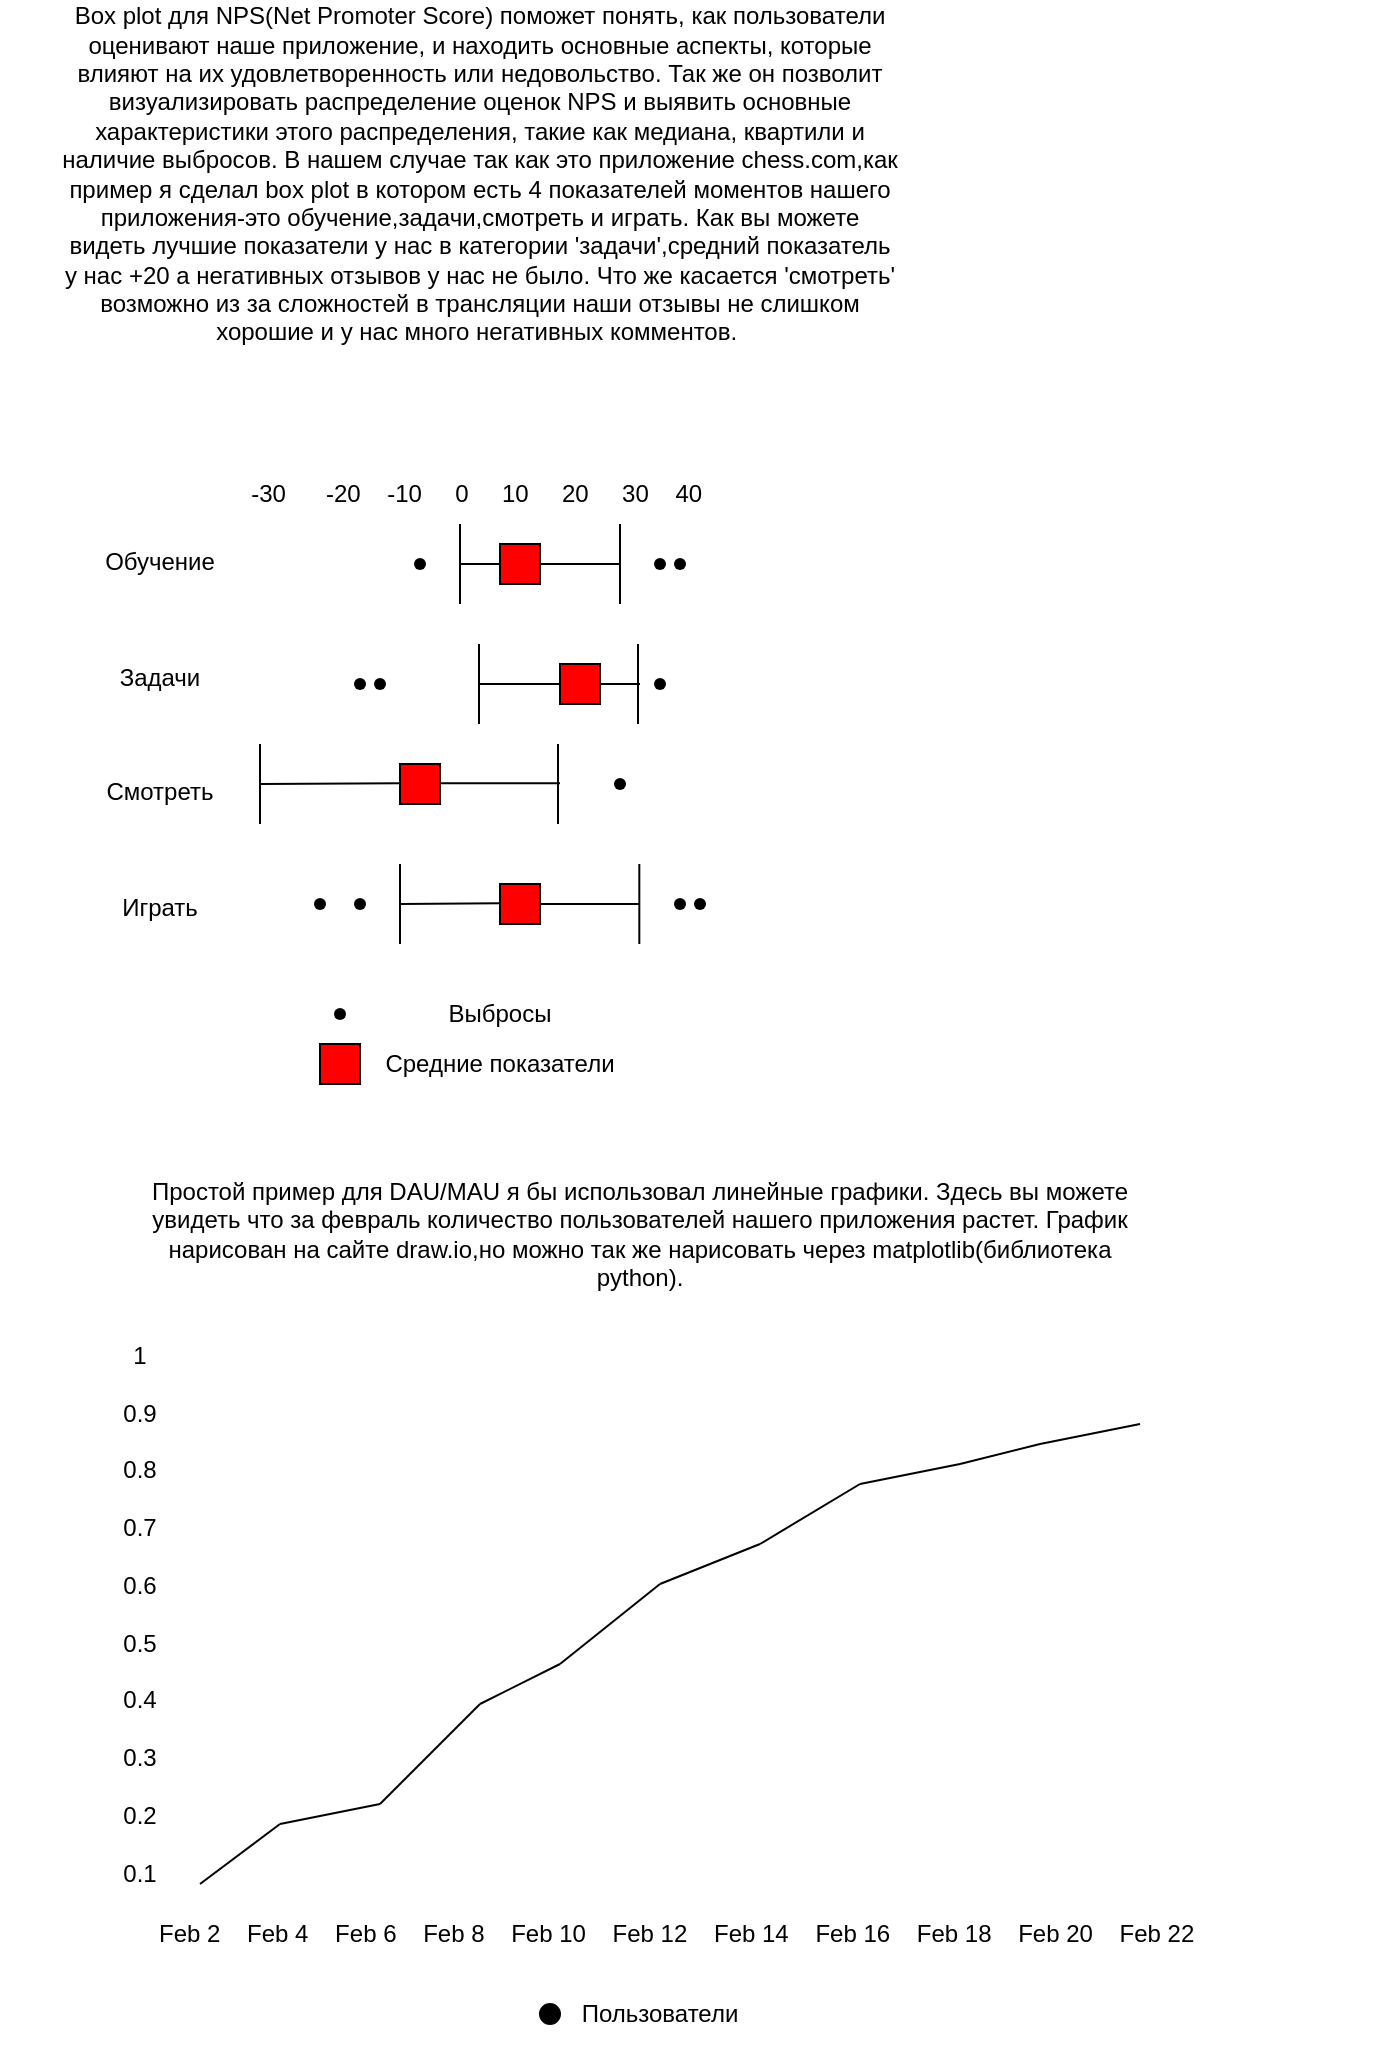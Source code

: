 <mxfile version="23.1.3" type="device">
  <diagram name="Страница — 1" id="vhhqLqAjhI-egMy4YVph">
    <mxGraphModel dx="1337" dy="1858" grid="1" gridSize="10" guides="1" tooltips="1" connect="1" arrows="1" fold="1" page="1" pageScale="1" pageWidth="827" pageHeight="1169" math="0" shadow="0">
      <root>
        <mxCell id="0" />
        <mxCell id="1" parent="0" />
        <mxCell id="3wIJoGGmUqvrKHzzYAa4-1" value="Feb 2&amp;nbsp; &amp;nbsp; Feb 4&amp;nbsp; &amp;nbsp; Feb 6&amp;nbsp; &amp;nbsp; Feb 8&amp;nbsp; &amp;nbsp; Feb 10&amp;nbsp; &amp;nbsp; Feb 12&amp;nbsp; &amp;nbsp; Feb 14&amp;nbsp; &amp;nbsp; Feb 16&amp;nbsp; &amp;nbsp; Feb 18&amp;nbsp; &amp;nbsp; Feb 20&amp;nbsp; &amp;nbsp; Feb 22&amp;nbsp; &amp;nbsp;&amp;nbsp;" style="text;html=1;align=center;verticalAlign=middle;whiteSpace=wrap;rounded=0;" vertex="1" parent="1">
          <mxGeometry y="-120" width="690" height="30" as="geometry" />
        </mxCell>
        <mxCell id="3wIJoGGmUqvrKHzzYAa4-3" value="1&lt;br&gt;&lt;br&gt;0.9&lt;br&gt;&lt;br&gt;0.8&lt;br&gt;&lt;br&gt;0.7&lt;br&gt;&lt;br&gt;0.6&lt;br&gt;&lt;br&gt;0.5&lt;br&gt;&lt;br&gt;0.4&lt;br&gt;&lt;br&gt;0.3&lt;br&gt;&lt;br&gt;0.2&lt;br&gt;&lt;br&gt;0.1" style="text;html=1;align=center;verticalAlign=middle;whiteSpace=wrap;rounded=0;" vertex="1" parent="1">
          <mxGeometry x="40" y="-280" width="60" height="30" as="geometry" />
        </mxCell>
        <mxCell id="3wIJoGGmUqvrKHzzYAa4-5" value="" style="endArrow=none;html=1;rounded=0;" edge="1" parent="1">
          <mxGeometry width="50" height="50" relative="1" as="geometry">
            <mxPoint x="100" y="-130" as="sourcePoint" />
            <mxPoint x="140" y="-160" as="targetPoint" />
          </mxGeometry>
        </mxCell>
        <mxCell id="3wIJoGGmUqvrKHzzYAa4-13" value="" style="endArrow=none;html=1;rounded=0;" edge="1" parent="1">
          <mxGeometry width="50" height="50" relative="1" as="geometry">
            <mxPoint x="190" y="-170" as="sourcePoint" />
            <mxPoint x="140" y="-160" as="targetPoint" />
          </mxGeometry>
        </mxCell>
        <mxCell id="3wIJoGGmUqvrKHzzYAa4-14" value="" style="endArrow=none;html=1;rounded=0;" edge="1" parent="1">
          <mxGeometry width="50" height="50" relative="1" as="geometry">
            <mxPoint x="190" y="-170" as="sourcePoint" />
            <mxPoint x="240" y="-220" as="targetPoint" />
          </mxGeometry>
        </mxCell>
        <mxCell id="3wIJoGGmUqvrKHzzYAa4-15" value="" style="endArrow=none;html=1;rounded=0;" edge="1" parent="1">
          <mxGeometry width="50" height="50" relative="1" as="geometry">
            <mxPoint x="240" y="-220" as="sourcePoint" />
            <mxPoint x="280" y="-240" as="targetPoint" />
          </mxGeometry>
        </mxCell>
        <mxCell id="3wIJoGGmUqvrKHzzYAa4-16" value="" style="endArrow=none;html=1;rounded=0;" edge="1" parent="1">
          <mxGeometry width="50" height="50" relative="1" as="geometry">
            <mxPoint x="280" y="-240" as="sourcePoint" />
            <mxPoint x="330" y="-280" as="targetPoint" />
          </mxGeometry>
        </mxCell>
        <mxCell id="3wIJoGGmUqvrKHzzYAa4-17" value="" style="endArrow=none;html=1;rounded=0;" edge="1" parent="1">
          <mxGeometry width="50" height="50" relative="1" as="geometry">
            <mxPoint x="330" y="-280" as="sourcePoint" />
            <mxPoint x="380" y="-300" as="targetPoint" />
          </mxGeometry>
        </mxCell>
        <mxCell id="3wIJoGGmUqvrKHzzYAa4-18" value="" style="endArrow=none;html=1;rounded=0;" edge="1" parent="1">
          <mxGeometry width="50" height="50" relative="1" as="geometry">
            <mxPoint x="380" y="-300" as="sourcePoint" />
            <mxPoint x="430" y="-330" as="targetPoint" />
          </mxGeometry>
        </mxCell>
        <mxCell id="3wIJoGGmUqvrKHzzYAa4-20" value="" style="endArrow=none;html=1;rounded=0;" edge="1" parent="1">
          <mxGeometry width="50" height="50" relative="1" as="geometry">
            <mxPoint x="430" y="-330" as="sourcePoint" />
            <mxPoint x="480" y="-340" as="targetPoint" />
          </mxGeometry>
        </mxCell>
        <mxCell id="3wIJoGGmUqvrKHzzYAa4-21" value="" style="endArrow=none;html=1;rounded=0;" edge="1" parent="1">
          <mxGeometry width="50" height="50" relative="1" as="geometry">
            <mxPoint x="480" y="-340" as="sourcePoint" />
            <mxPoint x="520" y="-350" as="targetPoint" />
          </mxGeometry>
        </mxCell>
        <mxCell id="3wIJoGGmUqvrKHzzYAa4-22" value="" style="endArrow=none;html=1;rounded=0;" edge="1" parent="1">
          <mxGeometry width="50" height="50" relative="1" as="geometry">
            <mxPoint x="520" y="-350" as="sourcePoint" />
            <mxPoint x="570" y="-360" as="targetPoint" />
          </mxGeometry>
        </mxCell>
        <mxCell id="3wIJoGGmUqvrKHzzYAa4-23" value="" style="ellipse;whiteSpace=wrap;html=1;aspect=fixed;fillColor=#000000;" vertex="1" parent="1">
          <mxGeometry x="270" y="-70" width="10" height="10" as="geometry" />
        </mxCell>
        <mxCell id="3wIJoGGmUqvrKHzzYAa4-24" value="Пользователи" style="text;html=1;align=center;verticalAlign=middle;whiteSpace=wrap;rounded=0;" vertex="1" parent="1">
          <mxGeometry x="300" y="-80" width="60" height="30" as="geometry" />
        </mxCell>
        <mxCell id="3wIJoGGmUqvrKHzzYAa4-25" value="Простой пример для DAU/MAU я бы использовал линейные графики. Здесь вы можете увидеть что за февраль количество пользователей нашего приложения растет. График нарисован на сайте draw.io,но можно так же нарисовать через matplotlib(библиотека python)." style="text;html=1;align=center;verticalAlign=middle;whiteSpace=wrap;rounded=0;" vertex="1" parent="1">
          <mxGeometry x="70" y="-470" width="500" height="30" as="geometry" />
        </mxCell>
        <mxCell id="3wIJoGGmUqvrKHzzYAa4-27" value="Box plot для NPS(Net Promoter Score) поможет понять, как пользователи оценивают наше приложение, и находить основные аспекты, которые влияют на их удовлетворенность или недовольство. Так же он&amp;nbsp;позволит визуализировать распределение оценок NPS и выявить основные характеристики этого распределения, такие как медиана, квартили и наличие выбросов. В нашем случае так как это приложение chess.com,как пример я сделал box plot в котором есть 4 показателей моментов нашего приложения-это обучение,задачи,смотреть и играть. Как вы можете видеть лучшие показатели у нас в категории &#39;задачи&#39;,средний показатель у нас +20 а негативных отзывов у нас не было. Что же касается &#39;смотреть&#39; возможно из за сложностей в трансляции наши отзывы не слишком хорошие и у нас много негативных комментов.&amp;nbsp;" style="text;html=1;align=center;verticalAlign=middle;whiteSpace=wrap;rounded=0;" vertex="1" parent="1">
          <mxGeometry x="30" y="-1060" width="420" height="150" as="geometry" />
        </mxCell>
        <mxCell id="3wIJoGGmUqvrKHzzYAa4-28" value="-30&amp;nbsp; &amp;nbsp; &amp;nbsp; -20&amp;nbsp; &amp;nbsp; -10&amp;nbsp; &amp;nbsp; &amp;nbsp;0&amp;nbsp; &amp;nbsp; &amp;nbsp;10&amp;nbsp; &amp;nbsp; &amp;nbsp;20&amp;nbsp; &amp;nbsp; &amp;nbsp;30&amp;nbsp; &amp;nbsp; 40&amp;nbsp;" style="text;html=1;align=center;verticalAlign=middle;whiteSpace=wrap;rounded=0;" vertex="1" parent="1">
          <mxGeometry x="60" y="-840" width="360" height="30" as="geometry" />
        </mxCell>
        <mxCell id="3wIJoGGmUqvrKHzzYAa4-29" value="Обучение&lt;br&gt;&lt;br&gt;&lt;br&gt;&lt;br&gt;Задачи&lt;br&gt;&lt;br&gt;&lt;br&gt;&lt;br&gt;Смотреть&lt;br&gt;&lt;br&gt;&lt;br&gt;&lt;br&gt;Играть" style="text;html=1;align=center;verticalAlign=middle;whiteSpace=wrap;rounded=0;" vertex="1" parent="1">
          <mxGeometry x="50" y="-720" width="60" height="30" as="geometry" />
        </mxCell>
        <mxCell id="3wIJoGGmUqvrKHzzYAa4-30" value="" style="rounded=0;whiteSpace=wrap;html=1;fillColor=#FF0000;" vertex="1" parent="1">
          <mxGeometry x="250" y="-800" width="20" height="20" as="geometry" />
        </mxCell>
        <mxCell id="3wIJoGGmUqvrKHzzYAa4-31" value="" style="endArrow=none;html=1;rounded=0;" edge="1" parent="1">
          <mxGeometry width="50" height="50" relative="1" as="geometry">
            <mxPoint x="270" y="-790" as="sourcePoint" />
            <mxPoint x="310" y="-790" as="targetPoint" />
          </mxGeometry>
        </mxCell>
        <mxCell id="3wIJoGGmUqvrKHzzYAa4-32" value="" style="endArrow=none;html=1;rounded=0;" edge="1" parent="1">
          <mxGeometry width="50" height="50" relative="1" as="geometry">
            <mxPoint x="230" y="-790" as="sourcePoint" />
            <mxPoint x="250" y="-790" as="targetPoint" />
          </mxGeometry>
        </mxCell>
        <mxCell id="3wIJoGGmUqvrKHzzYAa4-33" value="" style="rounded=0;whiteSpace=wrap;html=1;fillColor=#FF0000;" vertex="1" parent="1">
          <mxGeometry x="280" y="-740" width="20" height="20" as="geometry" />
        </mxCell>
        <mxCell id="3wIJoGGmUqvrKHzzYAa4-34" value="" style="endArrow=none;html=1;rounded=0;" edge="1" parent="1">
          <mxGeometry width="50" height="50" relative="1" as="geometry">
            <mxPoint x="300" y="-730" as="sourcePoint" />
            <mxPoint x="320" y="-730" as="targetPoint" />
          </mxGeometry>
        </mxCell>
        <mxCell id="3wIJoGGmUqvrKHzzYAa4-35" value="" style="endArrow=none;html=1;rounded=0;" edge="1" parent="1">
          <mxGeometry width="50" height="50" relative="1" as="geometry">
            <mxPoint x="240" y="-730" as="sourcePoint" />
            <mxPoint x="280" y="-730" as="targetPoint" />
          </mxGeometry>
        </mxCell>
        <mxCell id="3wIJoGGmUqvrKHzzYAa4-36" value="" style="rounded=0;whiteSpace=wrap;html=1;fillColor=#FF0000;" vertex="1" parent="1">
          <mxGeometry x="250" y="-630" width="20" height="20" as="geometry" />
        </mxCell>
        <mxCell id="3wIJoGGmUqvrKHzzYAa4-37" value="" style="endArrow=none;html=1;rounded=0;" edge="1" parent="1">
          <mxGeometry width="50" height="50" relative="1" as="geometry">
            <mxPoint x="200" y="-620" as="sourcePoint" />
            <mxPoint x="250" y="-620.34" as="targetPoint" />
          </mxGeometry>
        </mxCell>
        <mxCell id="3wIJoGGmUqvrKHzzYAa4-38" value="" style="endArrow=none;html=1;rounded=0;" edge="1" parent="1">
          <mxGeometry width="50" height="50" relative="1" as="geometry">
            <mxPoint x="270" y="-620" as="sourcePoint" />
            <mxPoint x="320" y="-620" as="targetPoint" />
          </mxGeometry>
        </mxCell>
        <mxCell id="3wIJoGGmUqvrKHzzYAa4-39" value="" style="rounded=0;whiteSpace=wrap;html=1;fillColor=#FF0000;" vertex="1" parent="1">
          <mxGeometry x="200" y="-690" width="20" height="20" as="geometry" />
        </mxCell>
        <mxCell id="3wIJoGGmUqvrKHzzYAa4-40" value="" style="endArrow=none;html=1;rounded=0;" edge="1" parent="1">
          <mxGeometry width="50" height="50" relative="1" as="geometry">
            <mxPoint x="130" y="-680" as="sourcePoint" />
            <mxPoint x="200" y="-680.34" as="targetPoint" />
          </mxGeometry>
        </mxCell>
        <mxCell id="3wIJoGGmUqvrKHzzYAa4-41" value="" style="endArrow=none;html=1;rounded=0;" edge="1" parent="1">
          <mxGeometry width="50" height="50" relative="1" as="geometry">
            <mxPoint x="220" y="-680.34" as="sourcePoint" />
            <mxPoint x="280" y="-680.34" as="targetPoint" />
          </mxGeometry>
        </mxCell>
        <mxCell id="3wIJoGGmUqvrKHzzYAa4-42" value="" style="rounded=0;whiteSpace=wrap;html=1;fillColor=#FF0000;" vertex="1" parent="1">
          <mxGeometry x="160" y="-550" width="20" height="20" as="geometry" />
        </mxCell>
        <mxCell id="3wIJoGGmUqvrKHzzYAa4-43" value="Средние показатели" style="text;html=1;align=center;verticalAlign=middle;whiteSpace=wrap;rounded=0;" vertex="1" parent="1">
          <mxGeometry x="180" y="-555" width="140" height="30" as="geometry" />
        </mxCell>
        <mxCell id="3wIJoGGmUqvrKHzzYAa4-44" value="" style="endArrow=none;html=1;rounded=0;" edge="1" parent="1">
          <mxGeometry width="50" height="50" relative="1" as="geometry">
            <mxPoint x="200" y="-600" as="sourcePoint" />
            <mxPoint x="200" y="-640" as="targetPoint" />
          </mxGeometry>
        </mxCell>
        <mxCell id="3wIJoGGmUqvrKHzzYAa4-45" value="" style="endArrow=none;html=1;rounded=0;" edge="1" parent="1">
          <mxGeometry width="50" height="50" relative="1" as="geometry">
            <mxPoint x="319.66" y="-600" as="sourcePoint" />
            <mxPoint x="319.66" y="-640" as="targetPoint" />
          </mxGeometry>
        </mxCell>
        <mxCell id="3wIJoGGmUqvrKHzzYAa4-46" value="" style="endArrow=none;html=1;rounded=0;" edge="1" parent="1">
          <mxGeometry width="50" height="50" relative="1" as="geometry">
            <mxPoint x="279" y="-660" as="sourcePoint" />
            <mxPoint x="279" y="-700" as="targetPoint" />
          </mxGeometry>
        </mxCell>
        <mxCell id="3wIJoGGmUqvrKHzzYAa4-47" value="" style="endArrow=none;html=1;rounded=0;" edge="1" parent="1">
          <mxGeometry width="50" height="50" relative="1" as="geometry">
            <mxPoint x="130" y="-660" as="sourcePoint" />
            <mxPoint x="130" y="-700" as="targetPoint" />
          </mxGeometry>
        </mxCell>
        <mxCell id="3wIJoGGmUqvrKHzzYAa4-48" value="" style="endArrow=none;html=1;rounded=0;" edge="1" parent="1">
          <mxGeometry width="50" height="50" relative="1" as="geometry">
            <mxPoint x="319" y="-710" as="sourcePoint" />
            <mxPoint x="319" y="-750" as="targetPoint" />
          </mxGeometry>
        </mxCell>
        <mxCell id="3wIJoGGmUqvrKHzzYAa4-49" value="" style="endArrow=none;html=1;rounded=0;" edge="1" parent="1">
          <mxGeometry width="50" height="50" relative="1" as="geometry">
            <mxPoint x="239.5" y="-710" as="sourcePoint" />
            <mxPoint x="239.5" y="-750" as="targetPoint" />
          </mxGeometry>
        </mxCell>
        <mxCell id="3wIJoGGmUqvrKHzzYAa4-50" value="" style="endArrow=none;html=1;rounded=0;" edge="1" parent="1">
          <mxGeometry width="50" height="50" relative="1" as="geometry">
            <mxPoint x="230" y="-770" as="sourcePoint" />
            <mxPoint x="230" y="-810" as="targetPoint" />
          </mxGeometry>
        </mxCell>
        <mxCell id="3wIJoGGmUqvrKHzzYAa4-52" value="" style="endArrow=none;html=1;rounded=0;" edge="1" parent="1">
          <mxGeometry width="50" height="50" relative="1" as="geometry">
            <mxPoint x="310" y="-770" as="sourcePoint" />
            <mxPoint x="310" y="-810" as="targetPoint" />
          </mxGeometry>
        </mxCell>
        <mxCell id="3wIJoGGmUqvrKHzzYAa4-54" value="" style="shape=waypoint;sketch=0;fillStyle=solid;size=6;pointerEvents=1;points=[];fillColor=none;resizable=0;rotatable=0;perimeter=centerPerimeter;snapToPoint=1;" vertex="1" parent="1">
          <mxGeometry x="200" y="-800" width="20" height="20" as="geometry" />
        </mxCell>
        <mxCell id="3wIJoGGmUqvrKHzzYAa4-55" value="" style="shape=waypoint;sketch=0;fillStyle=solid;size=6;pointerEvents=1;points=[];fillColor=none;resizable=0;rotatable=0;perimeter=centerPerimeter;snapToPoint=1;" vertex="1" parent="1">
          <mxGeometry x="330" y="-800" width="20" height="20" as="geometry" />
        </mxCell>
        <mxCell id="3wIJoGGmUqvrKHzzYAa4-56" value="" style="shape=waypoint;sketch=0;fillStyle=solid;size=6;pointerEvents=1;points=[];fillColor=none;resizable=0;rotatable=0;perimeter=centerPerimeter;snapToPoint=1;" vertex="1" parent="1">
          <mxGeometry x="320" y="-800" width="20" height="20" as="geometry" />
        </mxCell>
        <mxCell id="3wIJoGGmUqvrKHzzYAa4-57" value="" style="shape=waypoint;sketch=0;fillStyle=solid;size=6;pointerEvents=1;points=[];fillColor=none;resizable=0;rotatable=0;perimeter=centerPerimeter;snapToPoint=1;" vertex="1" parent="1">
          <mxGeometry x="320" y="-740" width="20" height="20" as="geometry" />
        </mxCell>
        <mxCell id="3wIJoGGmUqvrKHzzYAa4-58" value="" style="shape=waypoint;sketch=0;fillStyle=solid;size=6;pointerEvents=1;points=[];fillColor=none;resizable=0;rotatable=0;perimeter=centerPerimeter;snapToPoint=1;" vertex="1" parent="1">
          <mxGeometry x="180" y="-740" width="20" height="20" as="geometry" />
        </mxCell>
        <mxCell id="3wIJoGGmUqvrKHzzYAa4-59" value="" style="shape=waypoint;sketch=0;fillStyle=solid;size=6;pointerEvents=1;points=[];fillColor=none;resizable=0;rotatable=0;perimeter=centerPerimeter;snapToPoint=1;" vertex="1" parent="1">
          <mxGeometry x="170" y="-740" width="20" height="20" as="geometry" />
        </mxCell>
        <mxCell id="3wIJoGGmUqvrKHzzYAa4-60" value="" style="shape=waypoint;sketch=0;fillStyle=solid;size=6;pointerEvents=1;points=[];fillColor=none;resizable=0;rotatable=0;perimeter=centerPerimeter;snapToPoint=1;" vertex="1" parent="1">
          <mxGeometry x="300" y="-690" width="20" height="20" as="geometry" />
        </mxCell>
        <mxCell id="3wIJoGGmUqvrKHzzYAa4-61" value="" style="shape=waypoint;sketch=0;fillStyle=solid;size=6;pointerEvents=1;points=[];fillColor=none;resizable=0;rotatable=0;perimeter=centerPerimeter;snapToPoint=1;" vertex="1" parent="1">
          <mxGeometry x="330" y="-630" width="20" height="20" as="geometry" />
        </mxCell>
        <mxCell id="3wIJoGGmUqvrKHzzYAa4-62" value="" style="shape=waypoint;sketch=0;fillStyle=solid;size=6;pointerEvents=1;points=[];fillColor=none;resizable=0;rotatable=0;perimeter=centerPerimeter;snapToPoint=1;" vertex="1" parent="1">
          <mxGeometry x="340" y="-630" width="20" height="20" as="geometry" />
        </mxCell>
        <mxCell id="3wIJoGGmUqvrKHzzYAa4-63" value="" style="shape=waypoint;sketch=0;fillStyle=solid;size=6;pointerEvents=1;points=[];fillColor=none;resizable=0;rotatable=0;perimeter=centerPerimeter;snapToPoint=1;" vertex="1" parent="1">
          <mxGeometry x="170" y="-630" width="20" height="20" as="geometry" />
        </mxCell>
        <mxCell id="3wIJoGGmUqvrKHzzYAa4-64" value="" style="shape=waypoint;sketch=0;fillStyle=solid;size=6;pointerEvents=1;points=[];fillColor=none;resizable=0;rotatable=0;perimeter=centerPerimeter;snapToPoint=1;" vertex="1" parent="1">
          <mxGeometry x="150" y="-630" width="20" height="20" as="geometry" />
        </mxCell>
        <mxCell id="3wIJoGGmUqvrKHzzYAa4-65" value="" style="shape=waypoint;sketch=0;fillStyle=solid;size=6;pointerEvents=1;points=[];fillColor=none;resizable=0;rotatable=0;perimeter=centerPerimeter;snapToPoint=1;" vertex="1" parent="1">
          <mxGeometry x="160" y="-575" width="20" height="20" as="geometry" />
        </mxCell>
        <mxCell id="3wIJoGGmUqvrKHzzYAa4-66" value="Выбросы" style="text;html=1;align=center;verticalAlign=middle;whiteSpace=wrap;rounded=0;" vertex="1" parent="1">
          <mxGeometry x="180" y="-580" width="140" height="30" as="geometry" />
        </mxCell>
      </root>
    </mxGraphModel>
  </diagram>
</mxfile>
